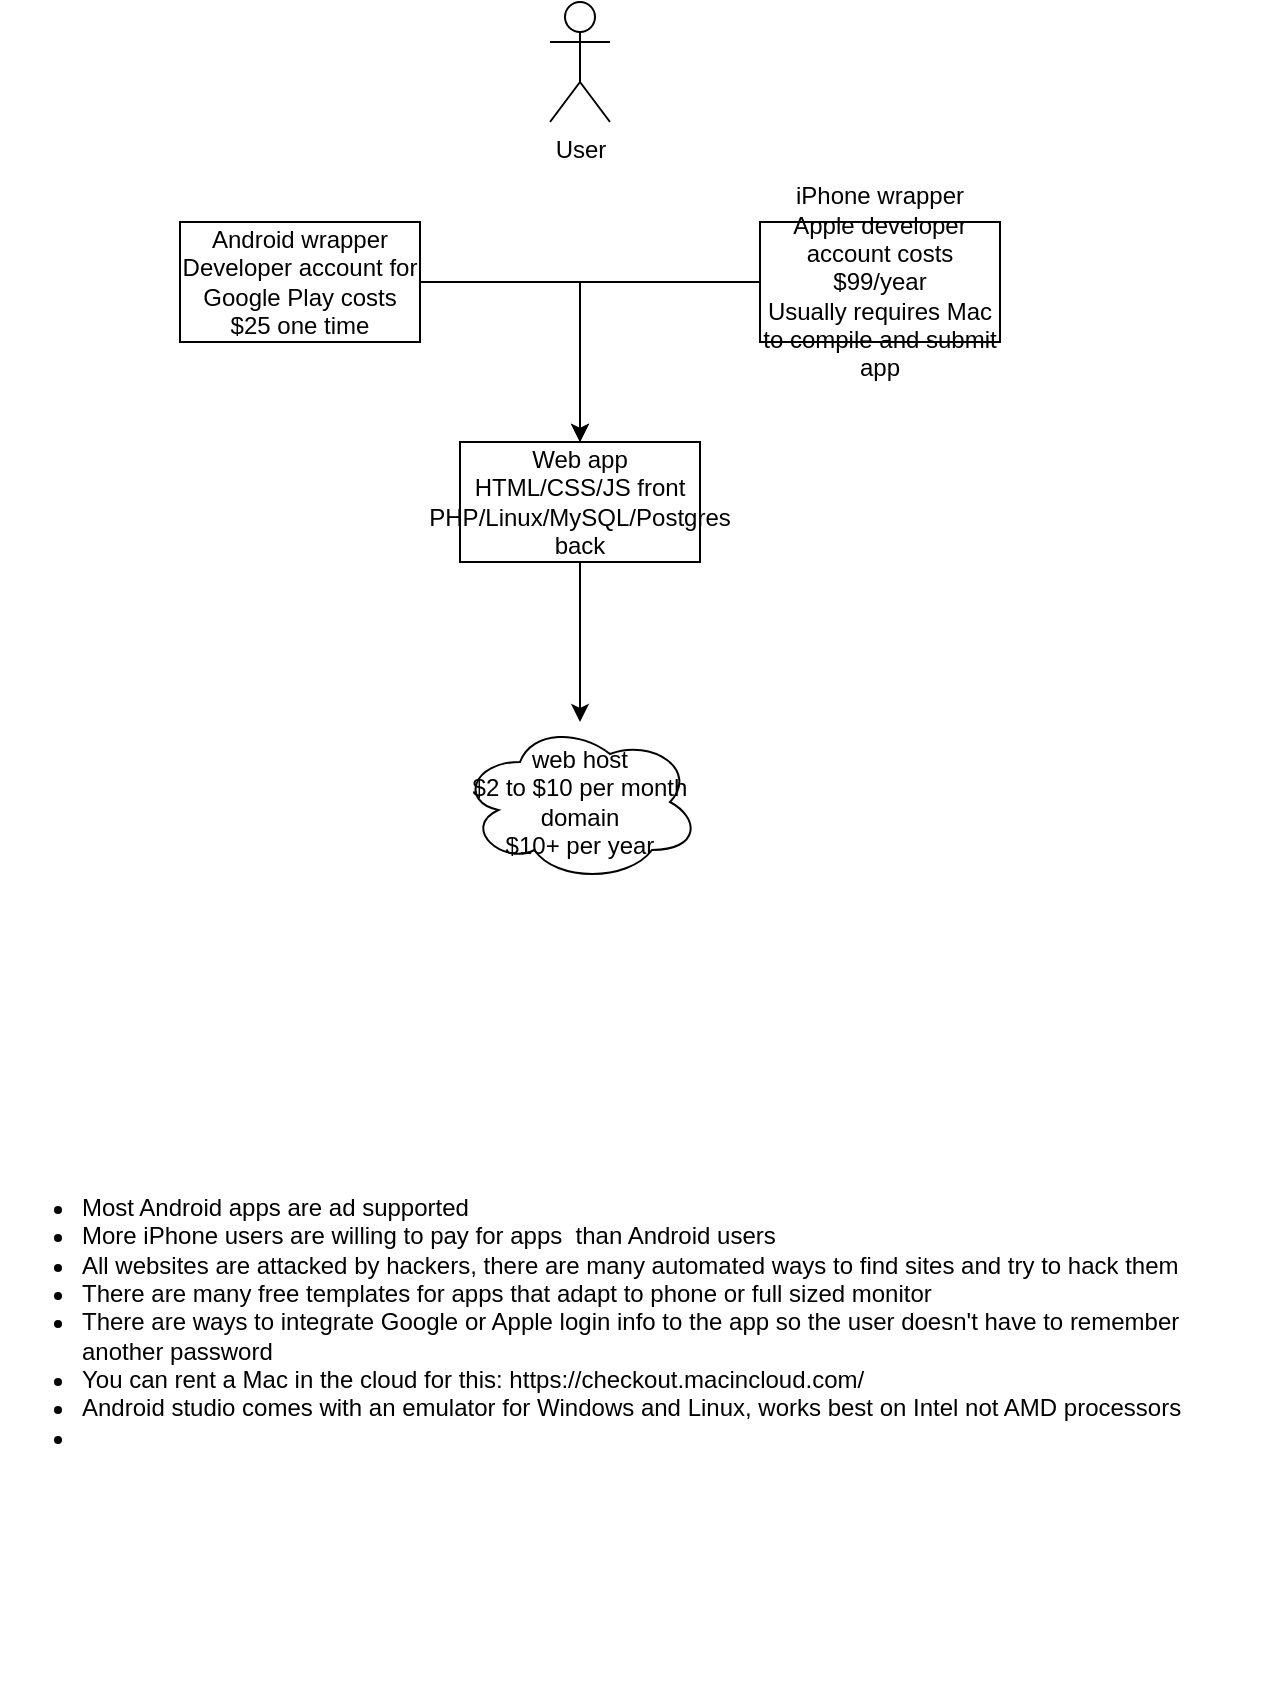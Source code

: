 <mxfile version="14.8.6" type="github">
  <diagram id="sW4C0n-4Pscy0GUnCI6L" name="Page-1">
    <mxGraphModel dx="1422" dy="721" grid="1" gridSize="10" guides="1" tooltips="1" connect="1" arrows="1" fold="1" page="1" pageScale="1" pageWidth="850" pageHeight="1100" math="0" shadow="0">
      <root>
        <mxCell id="0" />
        <mxCell id="1" parent="0" />
        <mxCell id="XM2H1b0zSWUE4Bg7FM9N-1" value="User" style="shape=umlActor;verticalLabelPosition=bottom;verticalAlign=top;html=1;outlineConnect=0;" parent="1" vertex="1">
          <mxGeometry x="385" y="70" width="30" height="60" as="geometry" />
        </mxCell>
        <mxCell id="XM2H1b0zSWUE4Bg7FM9N-2" value="web host&lt;br&gt;$2 to $10 per month&lt;br&gt;domain&lt;br&gt;$10+ per year" style="ellipse;shape=cloud;whiteSpace=wrap;html=1;" parent="1" vertex="1">
          <mxGeometry x="340" y="430" width="120" height="80" as="geometry" />
        </mxCell>
        <mxCell id="XM2H1b0zSWUE4Bg7FM9N-7" style="edgeStyle=orthogonalEdgeStyle;rounded=0;orthogonalLoop=1;jettySize=auto;html=1;" parent="1" source="XM2H1b0zSWUE4Bg7FM9N-3" target="XM2H1b0zSWUE4Bg7FM9N-4" edge="1">
          <mxGeometry relative="1" as="geometry" />
        </mxCell>
        <mxCell id="XM2H1b0zSWUE4Bg7FM9N-3" value="Android wrapper&lt;br&gt;Developer account for Google Play costs $25 one time" style="rounded=0;whiteSpace=wrap;html=1;" parent="1" vertex="1">
          <mxGeometry x="200" y="180" width="120" height="60" as="geometry" />
        </mxCell>
        <mxCell id="XM2H1b0zSWUE4Bg7FM9N-4" value="Web app&lt;br&gt;HTML/CSS/JS front&lt;br&gt;PHP/Linux/MySQL/Postgres back" style="rounded=0;whiteSpace=wrap;html=1;" parent="1" vertex="1">
          <mxGeometry x="340" y="290" width="120" height="60" as="geometry" />
        </mxCell>
        <mxCell id="XM2H1b0zSWUE4Bg7FM9N-8" style="edgeStyle=orthogonalEdgeStyle;rounded=0;orthogonalLoop=1;jettySize=auto;html=1;" parent="1" source="XM2H1b0zSWUE4Bg7FM9N-5" target="XM2H1b0zSWUE4Bg7FM9N-4" edge="1">
          <mxGeometry relative="1" as="geometry" />
        </mxCell>
        <mxCell id="XM2H1b0zSWUE4Bg7FM9N-5" value="iPhone wrapper&lt;br&gt;Apple developer account costs $99/year&lt;br&gt;Usually requires Mac to compile and submit app" style="rounded=0;whiteSpace=wrap;html=1;" parent="1" vertex="1">
          <mxGeometry x="490" y="180" width="120" height="60" as="geometry" />
        </mxCell>
        <mxCell id="XM2H1b0zSWUE4Bg7FM9N-9" value="" style="endArrow=classic;html=1;exitX=0.5;exitY=1;exitDx=0;exitDy=0;" parent="1" source="XM2H1b0zSWUE4Bg7FM9N-4" target="XM2H1b0zSWUE4Bg7FM9N-2" edge="1">
          <mxGeometry width="50" height="50" relative="1" as="geometry">
            <mxPoint x="400" y="360" as="sourcePoint" />
            <mxPoint x="450" y="240" as="targetPoint" />
          </mxGeometry>
        </mxCell>
        <mxCell id="pH2LEBYHzVSTFR9WYM6z-1" value="&lt;ul&gt;&lt;li style=&quot;text-align: left&quot;&gt;Most Android apps are ad supported&lt;/li&gt;&lt;li style=&quot;text-align: left&quot;&gt;More iPhone users are willing to pay for apps&amp;nbsp; than Android users&lt;/li&gt;&lt;li style=&quot;text-align: left&quot;&gt;All websites are attacked by hackers, there are many automated ways to find sites and try to hack them&lt;/li&gt;&lt;li style=&quot;text-align: left&quot;&gt;There are many free templates for apps that adapt to phone or full sized monitor&lt;/li&gt;&lt;li style=&quot;text-align: left&quot;&gt;There are ways to integrate Google or Apple login info to the app so the user doesn&#39;t have to remember another password&lt;/li&gt;&lt;li style=&quot;text-align: left&quot;&gt;You can rent a Mac in the cloud for this:&amp;nbsp;https://checkout.macincloud.com/&lt;/li&gt;&lt;li style=&quot;text-align: left&quot;&gt;Android studio comes with an emulator for Windows and Linux, works best on Intel not AMD processors&lt;/li&gt;&lt;li style=&quot;text-align: left&quot;&gt;&lt;br&gt;&lt;/li&gt;&lt;/ul&gt;" style="text;html=1;strokeColor=none;fillColor=none;align=center;verticalAlign=middle;whiteSpace=wrap;rounded=0;labelPosition=center;verticalLabelPosition=middle;" vertex="1" parent="1">
          <mxGeometry x="110" y="550" width="630" height="360" as="geometry" />
        </mxCell>
      </root>
    </mxGraphModel>
  </diagram>
</mxfile>
